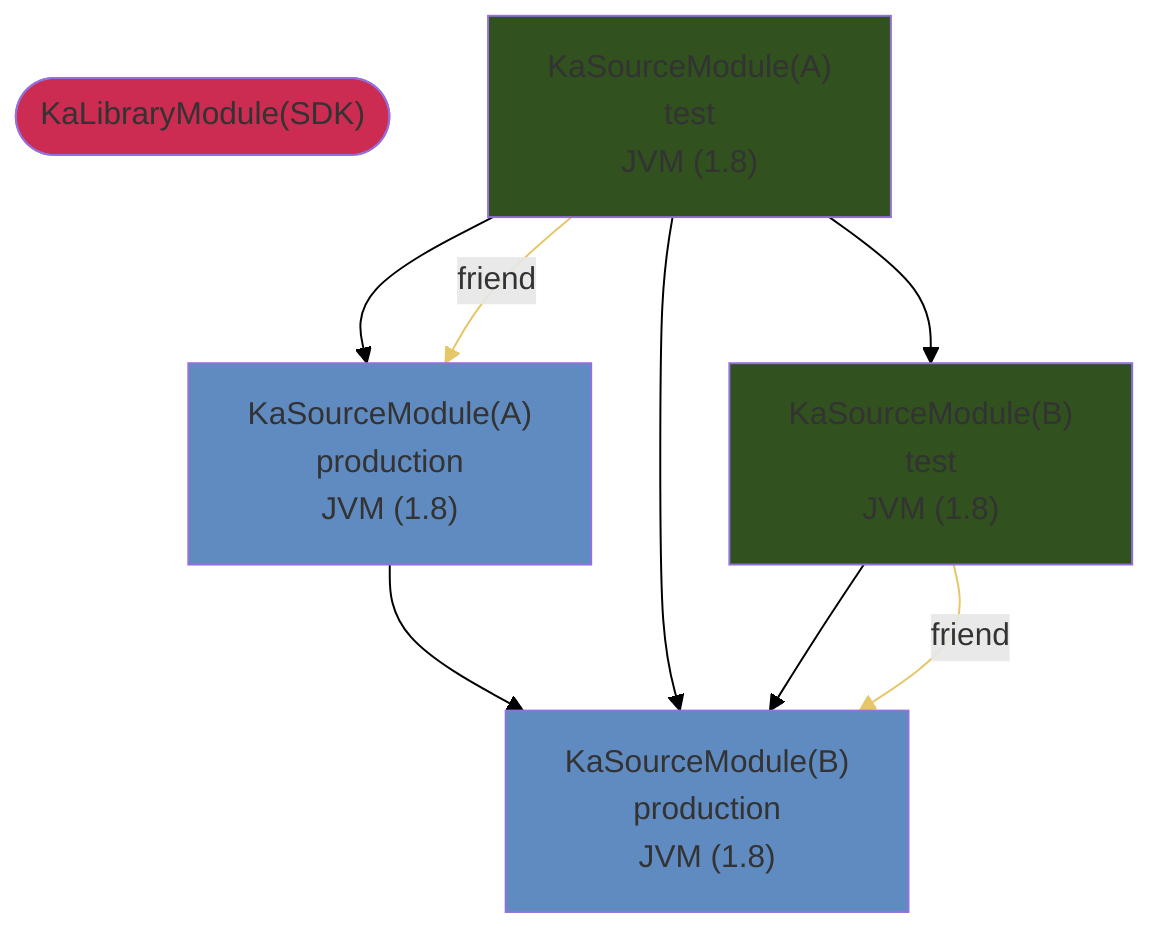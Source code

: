 graph TD
  KaLibraryModule_0(["KaLibraryModule(SDK)"])
  KaSourceModule_1["KaSourceModule(A)<br />production<br />JVM (1.8)"]
  KaSourceModule_2["KaSourceModule(A)<br />test<br />JVM (1.8)"]
  KaSourceModule_3["KaSourceModule(B)<br />production<br />JVM (1.8)"]
  KaSourceModule_4["KaSourceModule(B)<br />test<br />JVM (1.8)"]
  style KaLibraryModule_0 fill:#CC2B52
  style KaSourceModule_1 fill:#608BC1
  style KaSourceModule_2 fill:#31511E
  style KaSourceModule_3 fill:#608BC1
  style KaSourceModule_4 fill:#31511E
  KaSourceModule_1 --> KaSourceModule_3
  KaSourceModule_2 --> KaSourceModule_1
  KaSourceModule_2 --> KaSourceModule_3
  KaSourceModule_2 --> KaSourceModule_4
  KaSourceModule_4 --> KaSourceModule_3
  KaSourceModule_2 --friend--> KaSourceModule_1
  KaSourceModule_4 --friend--> KaSourceModule_3
  linkStyle 0 stroke:black
  linkStyle 1 stroke:black
  linkStyle 2 stroke:black
  linkStyle 3 stroke:black
  linkStyle 4 stroke:black
  linkStyle 5 stroke:#E6C767
  linkStyle 6 stroke:#E6C767